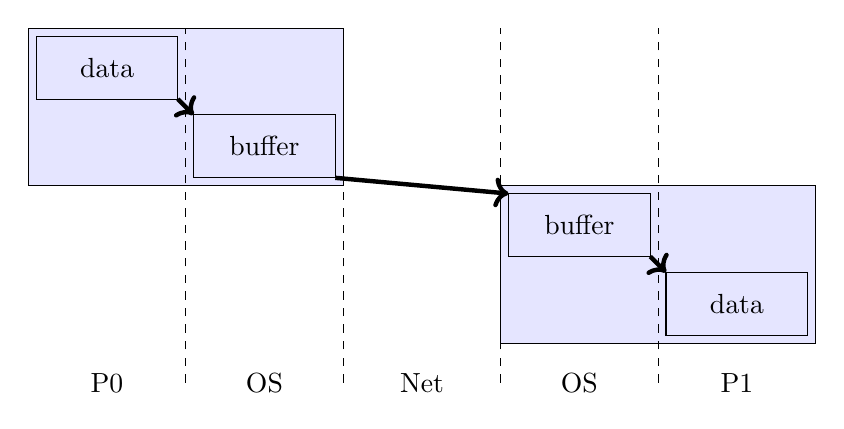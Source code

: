 \begin{tikzpicture}
  \draw[fill=blue!10] (0,4) rectangle (4,2);
  \draw[fill=blue!10] (6,2) rectangle (10,0);
  \draw (0.1,3.9) rectangle (1.9,3.1);
  \draw (2.1,2.9) rectangle (3.9,2.1);
  \draw (6.1,1.9) rectangle (7.9,1.1);
  \draw (8.1,0.9) rectangle (9.9,0.1);
  \node at (1,3.5) {data};
  \node at (3,2.5) {buffer};
  \node at (7,1.5) {buffer};
  \node at (9,0.5) {data};
  \draw[dashed] (2,-0.5) -- (2,4);
  \draw[dashed] (4,-0.5) -- (4,4);
  \draw[dashed] (6,-0.5) -- (6,4);
  \draw[dashed] (8,-0.5) -- (8,4);
  \node at (1,-0.5) {P0};
  \node at (3,-0.5) {OS};
  \node at (5,-0.5) {Net};
  \node at (7,-0.5) {OS};
  \node at (9,-0.5) {P1};
  \draw [ultra thick,->] (1.9,3.1) -- (2.1,2.9);
  \draw [ultra thick,->] (7.9,1.1) -- (8.1,0.9);
  \draw [ultra thick,->] (3.9,2.1) -- (6.1,1.9);
\end{tikzpicture}
